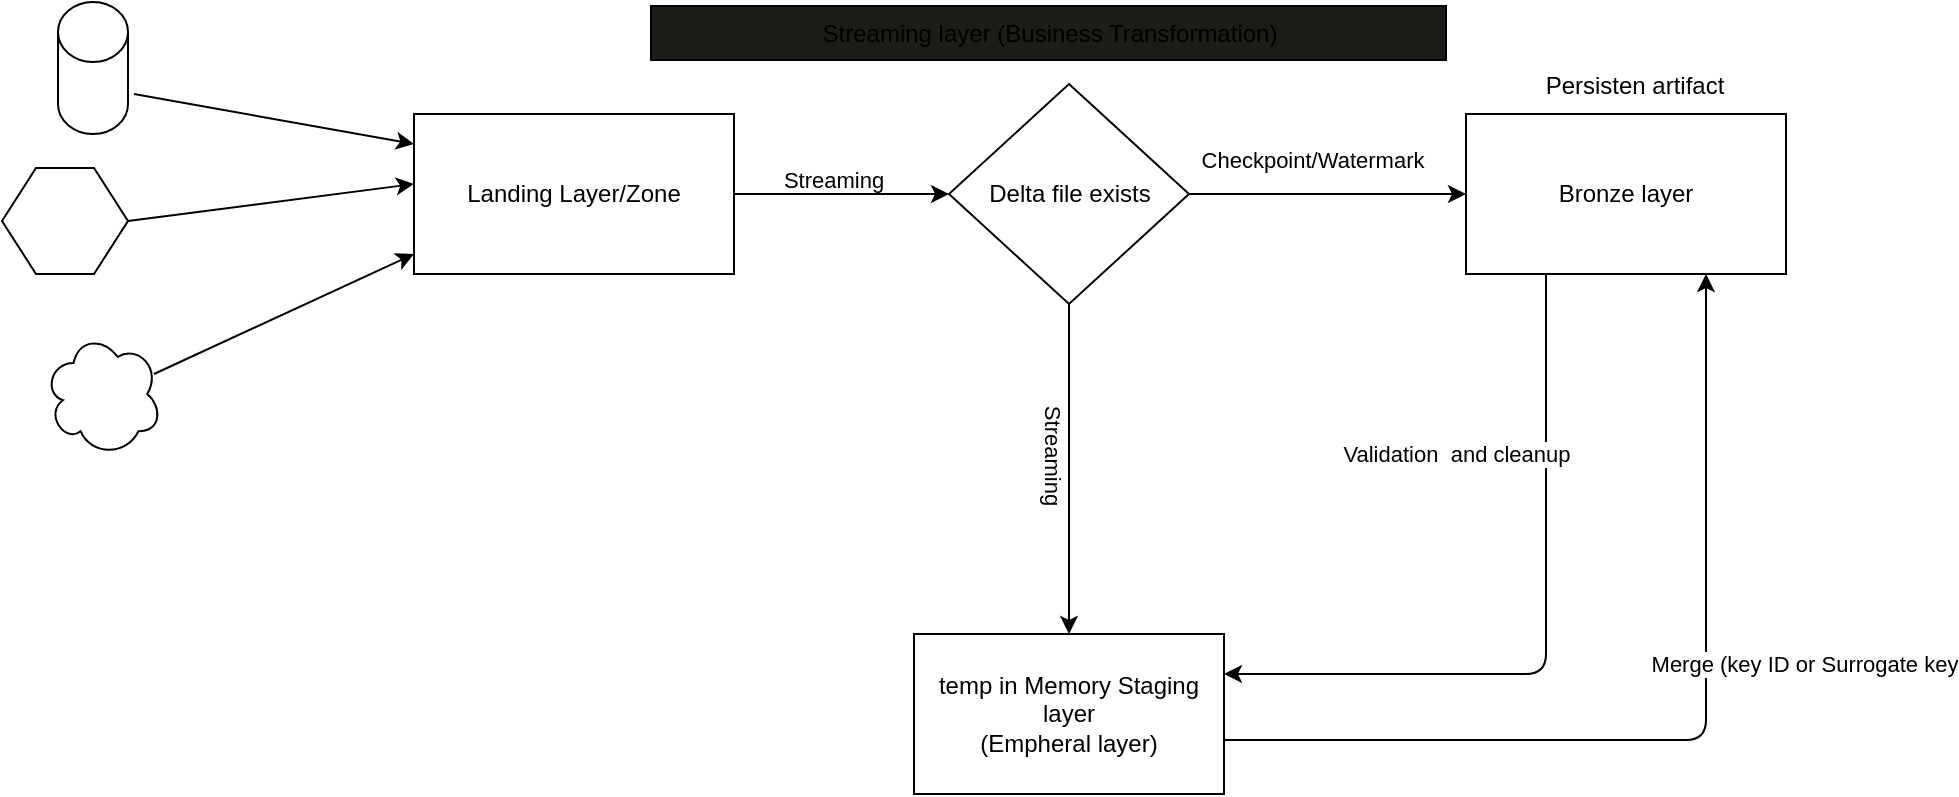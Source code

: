 <mxfile>
    <diagram id="qaER7ldD5PyyKmJnysRU" name="Page-1">
        <mxGraphModel dx="2000" dy="490" grid="0" gridSize="10" guides="1" tooltips="1" connect="1" arrows="1" fold="1" page="1" pageScale="1" pageWidth="850" pageHeight="1100" math="0" shadow="0">
            <root>
                <mxCell id="0"/>
                <mxCell id="1" parent="0"/>
                <mxCell id="20" value="Streaming layer (Business Transformation)" style="rounded=0;whiteSpace=wrap;html=1;fillColor=#1D1C18;" parent="1" vertex="1">
                    <mxGeometry x="48.5" y="156" width="397.5" height="27" as="geometry"/>
                </mxCell>
                <mxCell id="5" style="edgeStyle=none;html=1;" parent="1" source="2" target="4" edge="1">
                    <mxGeometry relative="1" as="geometry"/>
                </mxCell>
                <mxCell id="2" value="Landing Layer/Zone" style="rounded=0;whiteSpace=wrap;html=1;" parent="1" vertex="1">
                    <mxGeometry x="-70" y="210" width="160" height="80" as="geometry"/>
                </mxCell>
                <mxCell id="10" style="edgeStyle=orthogonalEdgeStyle;html=1;exitX=0.25;exitY=1;exitDx=0;exitDy=0;entryX=1;entryY=0.25;entryDx=0;entryDy=0;" parent="1" source="3" target="6" edge="1">
                    <mxGeometry relative="1" as="geometry"/>
                </mxCell>
                <mxCell id="24" value="Validation&amp;nbsp; and cleanup" style="edgeLabel;html=1;align=center;verticalAlign=middle;resizable=0;points=[];" parent="10" vertex="1" connectable="0">
                    <mxGeometry x="-0.501" relative="1" as="geometry">
                        <mxPoint x="-45" as="offset"/>
                    </mxGeometry>
                </mxCell>
                <mxCell id="3" value="Bronze layer" style="rounded=0;whiteSpace=wrap;html=1;" parent="1" vertex="1">
                    <mxGeometry x="456" y="210" width="160" height="80" as="geometry"/>
                </mxCell>
                <mxCell id="7" style="edgeStyle=none;html=1;entryX=0.5;entryY=0;entryDx=0;entryDy=0;" parent="1" source="4" target="6" edge="1">
                    <mxGeometry relative="1" as="geometry"/>
                </mxCell>
                <mxCell id="11" style="edgeStyle=orthogonalEdgeStyle;html=1;entryX=0;entryY=0.5;entryDx=0;entryDy=0;" parent="1" source="4" target="3" edge="1">
                    <mxGeometry relative="1" as="geometry"/>
                </mxCell>
                <mxCell id="4" value="Delta file exists" style="rhombus;whiteSpace=wrap;html=1;" parent="1" vertex="1">
                    <mxGeometry x="197.5" y="195" width="120" height="110" as="geometry"/>
                </mxCell>
                <mxCell id="9" value="Merge (key ID or Surrogate key" style="edgeStyle=orthogonalEdgeStyle;html=1;exitX=1.003;exitY=0.663;exitDx=0;exitDy=0;entryX=0.75;entryY=1;entryDx=0;entryDy=0;exitPerimeter=0;" parent="1" source="6" target="3" edge="1">
                    <mxGeometry x="0.183" y="-49" relative="1" as="geometry">
                        <mxPoint y="1" as="offset"/>
                    </mxGeometry>
                </mxCell>
                <mxCell id="6" value="temp in Memory Staging layer&lt;br&gt;(Empheral layer)" style="rounded=0;whiteSpace=wrap;html=1;" parent="1" vertex="1">
                    <mxGeometry x="180" y="470" width="155" height="80" as="geometry"/>
                </mxCell>
                <mxCell id="14" value="" style="endArrow=classic;html=1;exitX=1;exitY=0.5;exitDx=0;exitDy=0;" parent="1" edge="1" source="27">
                    <mxGeometry width="50" height="50" relative="1" as="geometry">
                        <mxPoint x="-210" y="265" as="sourcePoint"/>
                        <mxPoint x="-70" y="245" as="targetPoint"/>
                    </mxGeometry>
                </mxCell>
                <mxCell id="16" value="" style="endArrow=classic;html=1;" parent="1" edge="1">
                    <mxGeometry width="50" height="50" relative="1" as="geometry">
                        <mxPoint x="-210" y="200" as="sourcePoint"/>
                        <mxPoint x="-70" y="225" as="targetPoint"/>
                    </mxGeometry>
                </mxCell>
                <mxCell id="17" value="" style="endArrow=classic;html=1;" parent="1" edge="1">
                    <mxGeometry width="50" height="50" relative="1" as="geometry">
                        <mxPoint x="-200" y="340" as="sourcePoint"/>
                        <mxPoint x="-70" y="280" as="targetPoint"/>
                    </mxGeometry>
                </mxCell>
                <mxCell id="22" value="Persisten artifact" style="text;html=1;align=center;verticalAlign=middle;resizable=0;points=[];autosize=1;strokeColor=none;fillColor=none;" parent="1" vertex="1">
                    <mxGeometry x="486" y="183" width="107" height="26" as="geometry"/>
                </mxCell>
                <mxCell id="25" value="" style="shape=cylinder3;whiteSpace=wrap;html=1;boundedLbl=1;backgroundOutline=1;size=15;" vertex="1" parent="1">
                    <mxGeometry x="-248" y="154" width="35" height="66" as="geometry"/>
                </mxCell>
                <mxCell id="26" value="" style="ellipse;shape=cloud;whiteSpace=wrap;html=1;" vertex="1" parent="1">
                    <mxGeometry x="-255" y="319" width="59" height="62" as="geometry"/>
                </mxCell>
                <mxCell id="27" value="" style="shape=hexagon;perimeter=hexagonPerimeter2;whiteSpace=wrap;html=1;fixedSize=1;size=17;" vertex="1" parent="1">
                    <mxGeometry x="-276" y="237" width="63" height="53" as="geometry"/>
                </mxCell>
                <mxCell id="28" value="&lt;font style=&quot;font-size: 11px;&quot;&gt;Checkpoint/Watermark&lt;/font&gt;" style="text;html=1;align=center;verticalAlign=middle;resizable=0;points=[];autosize=1;strokeColor=none;fillColor=none;" vertex="1" parent="1">
                    <mxGeometry x="314" y="220" width="129" height="26" as="geometry"/>
                </mxCell>
                <mxCell id="29" value="Streaming" style="text;html=1;strokeColor=none;fillColor=none;align=center;verticalAlign=middle;whiteSpace=wrap;rounded=0;fontSize=11;" vertex="1" parent="1">
                    <mxGeometry x="116" y="232" width="48" height="21" as="geometry"/>
                </mxCell>
                <mxCell id="30" value="Streaming" style="text;html=1;strokeColor=none;fillColor=none;align=center;verticalAlign=middle;whiteSpace=wrap;rounded=0;fontSize=11;rotation=90;" vertex="1" parent="1">
                    <mxGeometry x="223.5" y="367.5" width="53" height="26" as="geometry"/>
                </mxCell>
            </root>
        </mxGraphModel>
    </diagram>
</mxfile>
